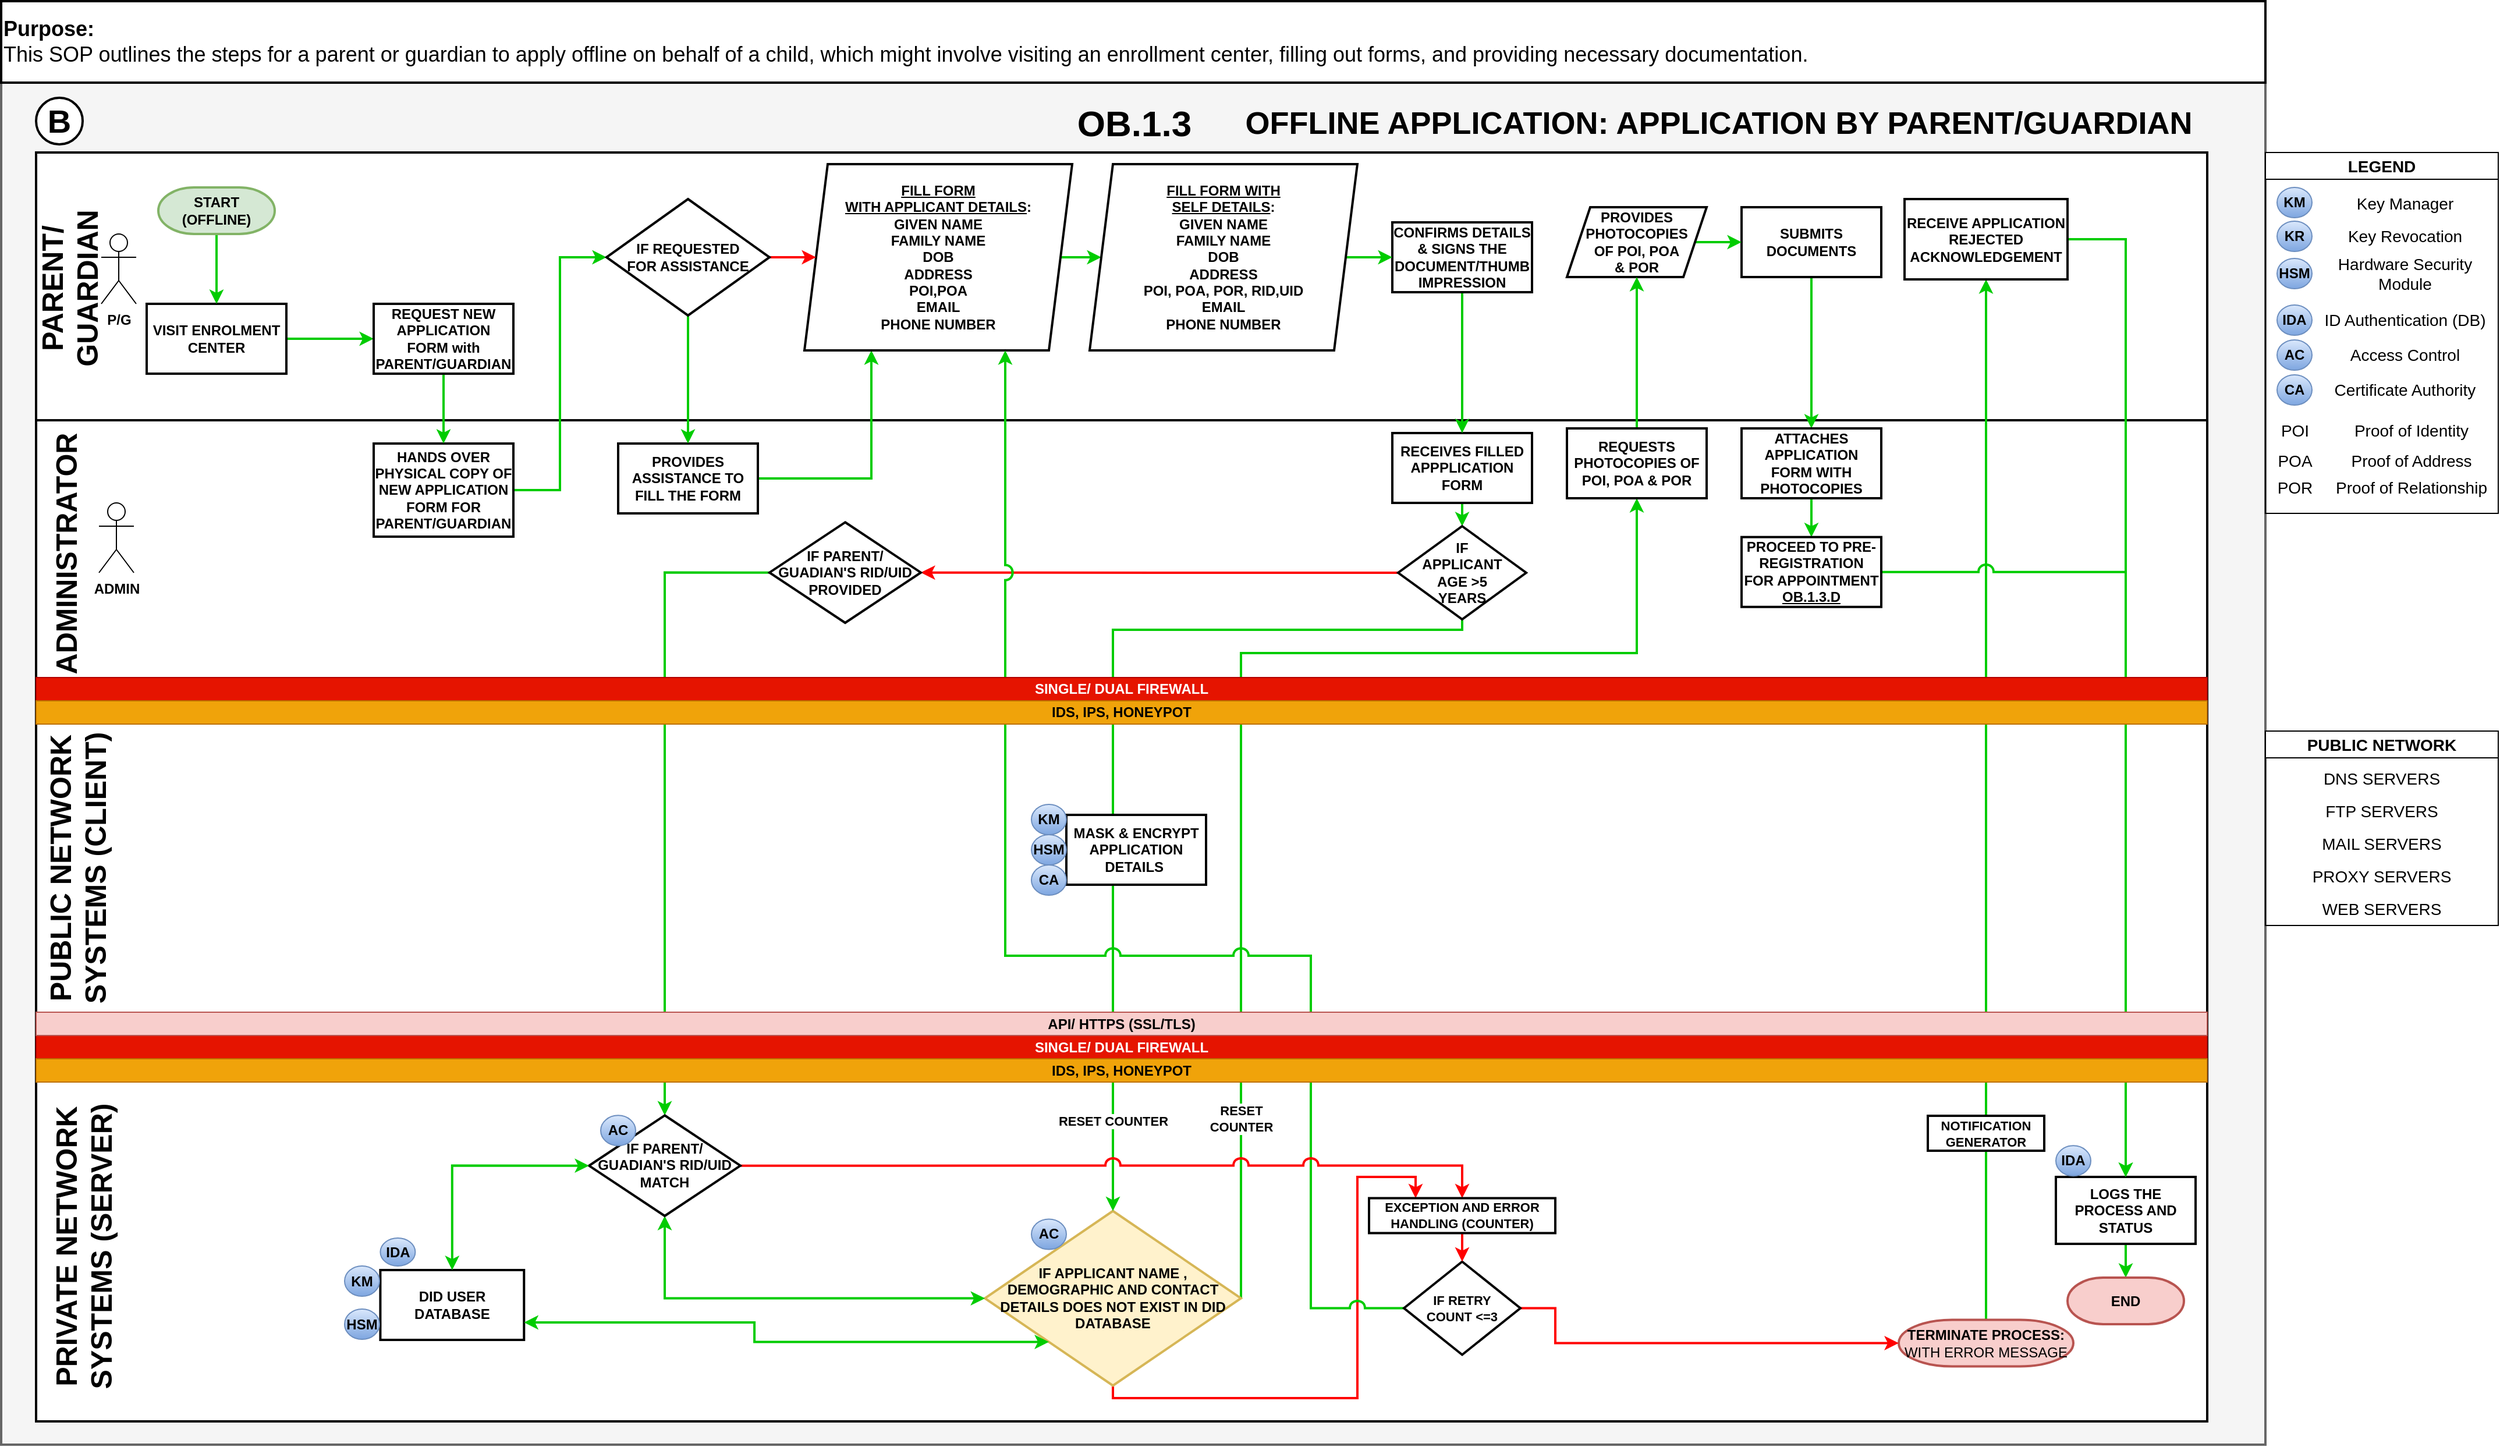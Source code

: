 <mxfile version="23.1.5" type="device">
  <diagram id="-NeJzXyLhfeFVlSEk1Rv" name="Page-1">
    <mxGraphModel dx="-127" dy="2255" grid="1" gridSize="10" guides="1" tooltips="1" connect="1" arrows="1" fold="1" page="1" pageScale="1" pageWidth="1920" pageHeight="1200" math="0" shadow="0">
      <root>
        <mxCell id="0" />
        <mxCell id="1" parent="0" />
        <mxCell id="-A32-fRNtq705niZCSWo-1" value="" style="rounded=0;whiteSpace=wrap;html=1;fontSize=25;fillColor=#f5f5f5;fontColor=#333333;strokeColor=#666666;direction=east;strokeWidth=2;fontStyle=1" parent="1" vertex="1">
          <mxGeometry x="2375" y="30" width="1945" height="1170" as="geometry" />
        </mxCell>
        <mxCell id="-A32-fRNtq705niZCSWo-2" value="" style="rounded=0;whiteSpace=wrap;html=1;fontSize=24;strokeWidth=2;fontStyle=1" parent="1" vertex="1">
          <mxGeometry x="2405" y="840" width="1865" height="340" as="geometry" />
        </mxCell>
        <mxCell id="-A32-fRNtq705niZCSWo-3" value="" style="rounded=0;whiteSpace=wrap;html=1;fontSize=24;strokeWidth=2;fontStyle=1" parent="1" vertex="1">
          <mxGeometry x="2405" y="550" width="1865" height="310" as="geometry" />
        </mxCell>
        <mxCell id="-A32-fRNtq705niZCSWo-4" value="" style="rounded=0;whiteSpace=wrap;html=1;fontSize=24;strokeWidth=2;fontStyle=1" parent="1" vertex="1">
          <mxGeometry x="2405" y="90" width="1865" height="230" as="geometry" />
        </mxCell>
        <mxCell id="-A32-fRNtq705niZCSWo-5" value="" style="rounded=0;whiteSpace=wrap;html=1;fontSize=24;strokeWidth=2;fontStyle=1" parent="1" vertex="1">
          <mxGeometry x="2405" y="320" width="1865" height="230" as="geometry" />
        </mxCell>
        <mxCell id="-A32-fRNtq705niZCSWo-6" value="OB.1.3" style="text;html=1;align=center;verticalAlign=middle;resizable=0;points=[];autosize=1;strokeColor=none;fillColor=none;fontSize=31;strokeWidth=2;fontStyle=1" parent="1" vertex="1">
          <mxGeometry x="3287.5" y="40" width="120" height="50" as="geometry" />
        </mxCell>
        <mxCell id="-A32-fRNtq705niZCSWo-7" style="edgeStyle=orthogonalEdgeStyle;rounded=0;orthogonalLoop=1;jettySize=auto;html=1;exitX=1;exitY=0.5;exitDx=0;exitDy=0;entryX=0;entryY=0.5;entryDx=0;entryDy=0;strokeColor=#00CC00;strokeWidth=2;fontStyle=1" parent="1" source="-A32-fRNtq705niZCSWo-8" target="-A32-fRNtq705niZCSWo-27" edge="1">
          <mxGeometry relative="1" as="geometry" />
        </mxCell>
        <mxCell id="-A32-fRNtq705niZCSWo-8" value="VISIT ENROLMENT CENTER" style="rounded=0;whiteSpace=wrap;html=1;strokeWidth=2;fontStyle=1" parent="1" vertex="1">
          <mxGeometry x="2500" y="220" width="120" height="60" as="geometry" />
        </mxCell>
        <mxCell id="-A32-fRNtq705niZCSWo-9" style="edgeStyle=orthogonalEdgeStyle;rounded=0;orthogonalLoop=1;jettySize=auto;html=1;exitX=0.5;exitY=1;exitDx=0;exitDy=0;entryX=0.5;entryY=0;entryDx=0;entryDy=0;strokeColor=#00CC00;strokeWidth=2;fontStyle=1;" parent="1" source="-A32-fRNtq705niZCSWo-10" target="-A32-fRNtq705niZCSWo-44" edge="1">
          <mxGeometry relative="1" as="geometry">
            <mxPoint x="3630" y="587" as="targetPoint" />
          </mxGeometry>
        </mxCell>
        <mxCell id="-A32-fRNtq705niZCSWo-10" value="RECEIVES FILLED APPPLICATION FORM" style="rounded=0;whiteSpace=wrap;html=1;strokeWidth=2;fontStyle=1" parent="1" vertex="1">
          <mxGeometry x="3570" y="331" width="120" height="60" as="geometry" />
        </mxCell>
        <mxCell id="-A32-fRNtq705niZCSWo-11" style="edgeStyle=orthogonalEdgeStyle;rounded=0;orthogonalLoop=1;jettySize=auto;html=1;exitX=1;exitY=0.5;exitDx=0;exitDy=0;entryX=0.25;entryY=1;entryDx=0;entryDy=0;strokeColor=#00CC00;strokeWidth=2;fontStyle=1" parent="1" source="-A32-fRNtq705niZCSWo-12" target="-A32-fRNtq705niZCSWo-22" edge="1">
          <mxGeometry relative="1" as="geometry">
            <Array as="points">
              <mxPoint x="3123" y="370" />
            </Array>
          </mxGeometry>
        </mxCell>
        <mxCell id="-A32-fRNtq705niZCSWo-12" value="PROVIDES ASSISTANCE TO FILL THE FORM" style="rounded=0;whiteSpace=wrap;html=1;strokeWidth=2;fontStyle=1" parent="1" vertex="1">
          <mxGeometry x="2905" y="340" width="120" height="60" as="geometry" />
        </mxCell>
        <mxCell id="-A32-fRNtq705niZCSWo-13" style="edgeStyle=orthogonalEdgeStyle;rounded=0;orthogonalLoop=1;jettySize=auto;html=1;exitX=1;exitY=0.5;exitDx=0;exitDy=0;entryX=0;entryY=0.5;entryDx=0;entryDy=0;strokeColor=#00CC00;strokeWidth=2;fontStyle=1" parent="1" source="-A32-fRNtq705niZCSWo-14" target="-A32-fRNtq705niZCSWo-25" edge="1">
          <mxGeometry relative="1" as="geometry" />
        </mxCell>
        <mxCell id="-A32-fRNtq705niZCSWo-14" value="HANDS OVER PHYSICAL COPY OF NEW APPLICATION FORM FOR PARENT/GUARDIAN" style="rounded=0;whiteSpace=wrap;html=1;strokeWidth=2;fontStyle=1" parent="1" vertex="1">
          <mxGeometry x="2695" y="340" width="120" height="80" as="geometry" />
        </mxCell>
        <mxCell id="-A32-fRNtq705niZCSWo-15" style="edgeStyle=orthogonalEdgeStyle;rounded=0;orthogonalLoop=1;jettySize=auto;html=1;exitX=0.5;exitY=1;exitDx=0;exitDy=0;entryX=0.5;entryY=0;entryDx=0;entryDy=0;strokeColor=#00CC00;strokeWidth=2;fontStyle=1" parent="1" source="-A32-fRNtq705niZCSWo-16" target="-A32-fRNtq705niZCSWo-32" edge="1">
          <mxGeometry relative="1" as="geometry" />
        </mxCell>
        <mxCell id="-A32-fRNtq705niZCSWo-16" value="SUBMITS DOCUMENTS" style="rounded=0;whiteSpace=wrap;html=1;strokeWidth=2;fontStyle=1" parent="1" vertex="1">
          <mxGeometry x="3870" y="137" width="120" height="60" as="geometry" />
        </mxCell>
        <mxCell id="-A32-fRNtq705niZCSWo-17" style="edgeStyle=orthogonalEdgeStyle;rounded=0;orthogonalLoop=1;jettySize=auto;html=1;exitX=1;exitY=0.5;exitDx=0;exitDy=0;strokeColor=#00CC00;strokeWidth=2;fontStyle=1" parent="1" source="-A32-fRNtq705niZCSWo-18" target="-A32-fRNtq705niZCSWo-16" edge="1">
          <mxGeometry relative="1" as="geometry" />
        </mxCell>
        <mxCell id="-A32-fRNtq705niZCSWo-18" value="PROVIDES PHOTOCOPIES &lt;br&gt;OF POI, POA &lt;br&gt;&amp;amp; POR" style="rounded=0;whiteSpace=wrap;html=1;strokeWidth=2;fontStyle=1;shape=parallelogram;perimeter=parallelogramPerimeter;fixedSize=1;" parent="1" vertex="1">
          <mxGeometry x="3720" y="137" width="120" height="60" as="geometry" />
        </mxCell>
        <mxCell id="-A32-fRNtq705niZCSWo-19" style="edgeStyle=orthogonalEdgeStyle;rounded=0;orthogonalLoop=1;jettySize=auto;html=1;exitX=0.5;exitY=1;exitDx=0;exitDy=0;entryX=0.5;entryY=0;entryDx=0;entryDy=0;strokeColor=#00CC00;strokeWidth=2;fontStyle=1;" parent="1" source="-A32-fRNtq705niZCSWo-20" target="-A32-fRNtq705niZCSWo-10" edge="1">
          <mxGeometry relative="1" as="geometry" />
        </mxCell>
        <mxCell id="-A32-fRNtq705niZCSWo-20" value="CONFIRMS DETAILS &amp;amp; SIGNS THE DOCUMENT/THUMB IMPRESSION" style="rounded=0;whiteSpace=wrap;html=1;strokeWidth=2;fontStyle=1" parent="1" vertex="1">
          <mxGeometry x="3570" y="150" width="120" height="60" as="geometry" />
        </mxCell>
        <mxCell id="-A32-fRNtq705niZCSWo-21" style="edgeStyle=orthogonalEdgeStyle;rounded=0;orthogonalLoop=1;jettySize=auto;html=1;exitX=1;exitY=0.5;exitDx=0;exitDy=0;strokeColor=#00CC00;strokeWidth=2;fontStyle=1;entryX=0;entryY=0.5;entryDx=0;entryDy=0;" parent="1" source="-A32-fRNtq705niZCSWo-22" target="-A32-fRNtq705niZCSWo-101" edge="1">
          <mxGeometry relative="1" as="geometry" />
        </mxCell>
        <mxCell id="-A32-fRNtq705niZCSWo-22" value="&lt;u&gt;FILL FORM&lt;br style=&quot;border-color: var(--border-color);&quot;&gt;WITH APPLICANT&#x9;DETAILS&lt;/u&gt;:&lt;br style=&quot;border-color: var(--border-color);&quot;&gt;GIVEN NAME&lt;br style=&quot;border-color: var(--border-color);&quot;&gt;FAMILY NAME&lt;br style=&quot;border-color: var(--border-color);&quot;&gt;DOB&lt;br style=&quot;border-color: var(--border-color);&quot;&gt;ADDRESS&lt;br style=&quot;border-color: var(--border-color);&quot;&gt;POI,POA&lt;br style=&quot;border-color: var(--border-color);&quot;&gt;EMAIL&lt;br style=&quot;border-color: var(--border-color);&quot;&gt;PHONE NUMBER" style="rounded=0;whiteSpace=wrap;html=1;strokeWidth=2;fontStyle=1;shape=parallelogram;perimeter=parallelogramPerimeter;fixedSize=1;" parent="1" vertex="1">
          <mxGeometry x="3065" y="100" width="230" height="160" as="geometry" />
        </mxCell>
        <mxCell id="-A32-fRNtq705niZCSWo-23" style="edgeStyle=orthogonalEdgeStyle;rounded=0;orthogonalLoop=1;jettySize=auto;html=1;exitX=1;exitY=0.5;exitDx=0;exitDy=0;entryX=0;entryY=0.5;entryDx=0;entryDy=0;strokeColor=#FF0000;strokeWidth=2;fontStyle=1" parent="1" source="-A32-fRNtq705niZCSWo-25" target="-A32-fRNtq705niZCSWo-22" edge="1">
          <mxGeometry relative="1" as="geometry" />
        </mxCell>
        <mxCell id="-A32-fRNtq705niZCSWo-24" style="edgeStyle=orthogonalEdgeStyle;rounded=0;orthogonalLoop=1;jettySize=auto;html=1;exitX=0.5;exitY=1;exitDx=0;exitDy=0;strokeColor=#00CC00;strokeWidth=2;fontStyle=1" parent="1" source="-A32-fRNtq705niZCSWo-25" target="-A32-fRNtq705niZCSWo-12" edge="1">
          <mxGeometry relative="1" as="geometry" />
        </mxCell>
        <mxCell id="-A32-fRNtq705niZCSWo-25" value="IF REQUESTED&lt;br&gt;FOR ASSISTANCE" style="rounded=0;whiteSpace=wrap;html=1;strokeWidth=2;fontStyle=1;shape=rhombus;perimeter=rhombusPerimeter;" parent="1" vertex="1">
          <mxGeometry x="2895" y="130" width="140" height="100" as="geometry" />
        </mxCell>
        <mxCell id="-A32-fRNtq705niZCSWo-26" style="edgeStyle=orthogonalEdgeStyle;rounded=0;orthogonalLoop=1;jettySize=auto;html=1;exitX=0.5;exitY=1;exitDx=0;exitDy=0;entryX=0.5;entryY=0;entryDx=0;entryDy=0;strokeColor=#00CC00;strokeWidth=2;fontStyle=1" parent="1" source="-A32-fRNtq705niZCSWo-27" target="-A32-fRNtq705niZCSWo-14" edge="1">
          <mxGeometry relative="1" as="geometry" />
        </mxCell>
        <mxCell id="-A32-fRNtq705niZCSWo-27" value="REQUEST NEW APPLICATION FORM with PARENT/GUARDIAN" style="rounded=0;whiteSpace=wrap;html=1;strokeWidth=2;fontStyle=1" parent="1" vertex="1">
          <mxGeometry x="2695" y="220" width="120" height="60" as="geometry" />
        </mxCell>
        <mxCell id="-A32-fRNtq705niZCSWo-28" value="RESET&lt;br&gt;COUNTER" style="edgeStyle=orthogonalEdgeStyle;rounded=0;orthogonalLoop=1;jettySize=auto;html=1;exitX=1;exitY=0.5;exitDx=0;exitDy=0;strokeColor=#00CC00;strokeWidth=2;fontStyle=1" parent="1" source="-A32-fRNtq705niZCSWo-30" target="-A32-fRNtq705niZCSWo-34" edge="1">
          <mxGeometry x="-0.7" relative="1" as="geometry">
            <Array as="points">
              <mxPoint x="3440" y="520" />
              <mxPoint x="3780" y="520" />
            </Array>
            <mxPoint as="offset" />
          </mxGeometry>
        </mxCell>
        <mxCell id="-A32-fRNtq705niZCSWo-115" style="edgeStyle=orthogonalEdgeStyle;rounded=0;orthogonalLoop=1;jettySize=auto;html=1;exitX=0.5;exitY=1;exitDx=0;exitDy=0;entryX=0.25;entryY=0;entryDx=0;entryDy=0;strokeColor=#FF0000;strokeWidth=2;fontStyle=1;" parent="1" source="-A32-fRNtq705niZCSWo-30" target="-A32-fRNtq705niZCSWo-90" edge="1">
          <mxGeometry relative="1" as="geometry">
            <Array as="points">
              <mxPoint x="3330" y="1160" />
              <mxPoint x="3540" y="1160" />
              <mxPoint x="3540" y="970" />
              <mxPoint x="3590" y="970" />
            </Array>
          </mxGeometry>
        </mxCell>
        <mxCell id="-A32-fRNtq705niZCSWo-30" value="IF APPLICANT NAME , DEMOGRAPHIC AND CONTACT DETAILS DOES NOT EXIST IN DID DATABASE" style="rounded=0;whiteSpace=wrap;html=1;strokeWidth=2;fontStyle=1;shape=rhombus;perimeter=rhombusPerimeter;fillColor=#fff2cc;strokeColor=#d6b656;" parent="1" vertex="1">
          <mxGeometry x="3220" y="999.25" width="220" height="150" as="geometry" />
        </mxCell>
        <mxCell id="-A32-fRNtq705niZCSWo-31" style="edgeStyle=orthogonalEdgeStyle;rounded=0;orthogonalLoop=1;jettySize=auto;html=1;exitX=0.5;exitY=1;exitDx=0;exitDy=0;strokeColor=#00CC00;strokeWidth=2;fontStyle=1;" parent="1" source="-A32-fRNtq705niZCSWo-32" target="-A32-fRNtq705niZCSWo-86" edge="1">
          <mxGeometry relative="1" as="geometry" />
        </mxCell>
        <mxCell id="-A32-fRNtq705niZCSWo-32" value="ATTACHES APPLICATION FORM WITH PHOTOCOPIES" style="rounded=0;whiteSpace=wrap;html=1;strokeWidth=2;fontStyle=1" parent="1" vertex="1">
          <mxGeometry x="3870" y="327" width="120" height="60" as="geometry" />
        </mxCell>
        <mxCell id="-A32-fRNtq705niZCSWo-33" style="edgeStyle=orthogonalEdgeStyle;rounded=0;orthogonalLoop=1;jettySize=auto;html=1;exitX=0.5;exitY=0;exitDx=0;exitDy=0;entryX=0.5;entryY=1;entryDx=0;entryDy=0;strokeColor=#00CC00;strokeWidth=2;fontStyle=1" parent="1" source="-A32-fRNtq705niZCSWo-34" target="-A32-fRNtq705niZCSWo-18" edge="1">
          <mxGeometry relative="1" as="geometry" />
        </mxCell>
        <mxCell id="-A32-fRNtq705niZCSWo-34" value="REQUESTS PHOTOCOPIES OF POI, POA &amp;amp; POR" style="rounded=0;whiteSpace=wrap;html=1;strokeWidth=2;fontStyle=1" parent="1" vertex="1">
          <mxGeometry x="3720" y="327" width="120" height="60" as="geometry" />
        </mxCell>
        <mxCell id="-A32-fRNtq705niZCSWo-35" value="OFFLINE APPLICATION: APPLICATION BY PARENT/GUARDIAN" style="text;html=1;align=center;verticalAlign=middle;resizable=0;points=[];autosize=1;strokeColor=none;fillColor=none;fontSize=27;strokeWidth=2;fontStyle=1" parent="1" vertex="1">
          <mxGeometry x="3430" y="40" width="840" height="50" as="geometry" />
        </mxCell>
        <mxCell id="-A32-fRNtq705niZCSWo-36" value="PARENT/&lt;br&gt;GUARDIAN" style="text;html=1;align=center;verticalAlign=middle;resizable=0;points=[];autosize=1;strokeColor=none;fillColor=none;fontSize=25;fontStyle=1;strokeWidth=2;horizontal=0;" parent="1" vertex="1">
          <mxGeometry x="2393" y="132" width="80" height="150" as="geometry" />
        </mxCell>
        <mxCell id="-A32-fRNtq705niZCSWo-37" value="ADMINISTRATOR" style="text;html=1;align=center;verticalAlign=middle;resizable=0;points=[];autosize=1;strokeColor=none;fillColor=none;fontSize=25;fontStyle=1;strokeWidth=2;horizontal=0;" parent="1" vertex="1">
          <mxGeometry x="2405" y="325" width="50" height="220" as="geometry" />
        </mxCell>
        <mxCell id="-A32-fRNtq705niZCSWo-38" value="B" style="ellipse;whiteSpace=wrap;html=1;aspect=fixed;fontSize=28;fontColor=default;strokeWidth=2;fontStyle=1" parent="1" vertex="1">
          <mxGeometry x="2405" y="43" width="40" height="40" as="geometry" />
        </mxCell>
        <mxCell id="-A32-fRNtq705niZCSWo-39" style="edgeStyle=orthogonalEdgeStyle;rounded=0;orthogonalLoop=1;jettySize=auto;html=1;exitX=0.5;exitY=1;exitDx=0;exitDy=0;exitPerimeter=0;entryX=0.5;entryY=0;entryDx=0;entryDy=0;strokeColor=#00CC00;strokeWidth=2;fontStyle=1;" parent="1" source="-A32-fRNtq705niZCSWo-40" target="-A32-fRNtq705niZCSWo-8" edge="1">
          <mxGeometry relative="1" as="geometry" />
        </mxCell>
        <mxCell id="-A32-fRNtq705niZCSWo-40" value="&lt;b&gt;START&lt;br&gt;(OFFLINE)&lt;br&gt;&lt;/b&gt;" style="strokeWidth=2;html=1;shape=mxgraph.flowchart.terminator;whiteSpace=wrap;fillColor=#d5e8d4;strokeColor=#82b366;" parent="1" vertex="1">
          <mxGeometry x="2510" y="120" width="100" height="40" as="geometry" />
        </mxCell>
        <mxCell id="-A32-fRNtq705niZCSWo-41" style="edgeStyle=orthogonalEdgeStyle;rounded=0;orthogonalLoop=1;jettySize=auto;html=1;exitX=0.5;exitY=0;exitDx=0;exitDy=0;exitPerimeter=0;entryX=0.5;entryY=1;entryDx=0;entryDy=0;strokeColor=#00CC00;strokeWidth=2;fontStyle=1;" parent="1" source="-A32-fRNtq705niZCSWo-42" target="-A32-fRNtq705niZCSWo-84" edge="1">
          <mxGeometry relative="1" as="geometry" />
        </mxCell>
        <mxCell id="-A32-fRNtq705niZCSWo-42" value="&lt;b style=&quot;border-color: var(--border-color);&quot;&gt;TERMINATE PROCESS:&lt;br style=&quot;border-color: var(--border-color);&quot;&gt;&lt;/b&gt;WITH ERROR MESSAGE" style="strokeWidth=2;html=1;shape=mxgraph.flowchart.terminator;whiteSpace=wrap;fillColor=#f8cecc;strokeColor=#b85450;" parent="1" vertex="1">
          <mxGeometry x="4005" y="1092.75" width="150" height="40" as="geometry" />
        </mxCell>
        <mxCell id="-A32-fRNtq705niZCSWo-43" value="RESET COUNTER" style="edgeStyle=orthogonalEdgeStyle;rounded=0;orthogonalLoop=1;jettySize=auto;html=1;strokeColor=#00CC00;strokeWidth=2;fontStyle=1;exitX=0.5;exitY=1;exitDx=0;exitDy=0;" parent="1" source="-A32-fRNtq705niZCSWo-44" target="-A32-fRNtq705niZCSWo-30" edge="1">
          <mxGeometry x="0.805" relative="1" as="geometry">
            <mxPoint y="1" as="offset" />
            <Array as="points">
              <mxPoint x="3630" y="500" />
              <mxPoint x="3330" y="500" />
            </Array>
          </mxGeometry>
        </mxCell>
        <mxCell id="-A32-fRNtq705niZCSWo-108" style="edgeStyle=orthogonalEdgeStyle;rounded=0;orthogonalLoop=1;jettySize=auto;html=1;exitX=0;exitY=0.5;exitDx=0;exitDy=0;entryX=1;entryY=0.5;entryDx=0;entryDy=0;strokeColor=#FF0000;strokeWidth=2;fontStyle=1;" parent="1" source="-A32-fRNtq705niZCSWo-44" target="-A32-fRNtq705niZCSWo-107" edge="1">
          <mxGeometry relative="1" as="geometry" />
        </mxCell>
        <mxCell id="-A32-fRNtq705niZCSWo-44" value="IF&lt;br style=&quot;border-color: var(--border-color);&quot;&gt;APPLICANT&lt;br style=&quot;border-color: var(--border-color);&quot;&gt;AGE &amp;gt;5&lt;br style=&quot;border-color: var(--border-color);&quot;&gt;YEARS" style="rhombus;whiteSpace=wrap;html=1;rounded=0;strokeWidth=2;fontStyle=1;" parent="1" vertex="1">
          <mxGeometry x="3575" y="411" width="110" height="80" as="geometry" />
        </mxCell>
        <mxCell id="-A32-fRNtq705niZCSWo-45" value="PUBLIC NETWORK&lt;br style=&quot;border-color: var(--border-color);&quot;&gt;SYSTEMS (CLIENT)" style="text;html=1;align=center;verticalAlign=middle;resizable=0;points=[];autosize=1;strokeColor=none;fillColor=none;fontStyle=1;fontSize=25;strokeWidth=2;horizontal=0;" parent="1" vertex="1">
          <mxGeometry x="2405" y="610" width="70" height="190" as="geometry" />
        </mxCell>
        <mxCell id="-A32-fRNtq705niZCSWo-46" value="PRIVATE NETWORK&lt;br&gt;SYSTEMS (SERVER)" style="text;html=1;align=center;verticalAlign=middle;resizable=0;points=[];autosize=1;strokeColor=none;fillColor=none;fontStyle=1;fontSize=25;strokeWidth=2;horizontal=0;" parent="1" vertex="1">
          <mxGeometry x="2405" y="900" width="80" height="260" as="geometry" />
        </mxCell>
        <mxCell id="-A32-fRNtq705niZCSWo-47" value="&lt;font style=&quot;font-size: 14px;&quot;&gt;PUBLIC NETWORK&lt;/font&gt;" style="swimlane;whiteSpace=wrap;html=1;" parent="1" vertex="1">
          <mxGeometry x="4320" y="587" width="200" height="167" as="geometry" />
        </mxCell>
        <mxCell id="-A32-fRNtq705niZCSWo-48" value="DNS SERVERS" style="text;html=1;strokeColor=none;fillColor=none;align=center;verticalAlign=middle;whiteSpace=wrap;rounded=0;fontSize=14;" parent="-A32-fRNtq705niZCSWo-47" vertex="1">
          <mxGeometry y="27" width="200" height="28" as="geometry" />
        </mxCell>
        <mxCell id="-A32-fRNtq705niZCSWo-49" value="FTP SERVERS" style="text;html=1;strokeColor=none;fillColor=none;align=center;verticalAlign=middle;whiteSpace=wrap;rounded=0;fontSize=14;" parent="-A32-fRNtq705niZCSWo-47" vertex="1">
          <mxGeometry y="55" width="200" height="28" as="geometry" />
        </mxCell>
        <mxCell id="-A32-fRNtq705niZCSWo-50" value="MAIL SERVERS" style="text;html=1;strokeColor=none;fillColor=none;align=center;verticalAlign=middle;whiteSpace=wrap;rounded=0;fontSize=14;" parent="-A32-fRNtq705niZCSWo-47" vertex="1">
          <mxGeometry y="83" width="200" height="28" as="geometry" />
        </mxCell>
        <mxCell id="-A32-fRNtq705niZCSWo-51" value="PROXY SERVERS" style="text;html=1;strokeColor=none;fillColor=none;align=center;verticalAlign=middle;whiteSpace=wrap;rounded=0;fontSize=14;" parent="-A32-fRNtq705niZCSWo-47" vertex="1">
          <mxGeometry y="111" width="200" height="28" as="geometry" />
        </mxCell>
        <mxCell id="-A32-fRNtq705niZCSWo-52" value="WEB SERVERS" style="text;html=1;strokeColor=none;fillColor=none;align=center;verticalAlign=middle;whiteSpace=wrap;rounded=0;fontSize=14;" parent="-A32-fRNtq705niZCSWo-47" vertex="1">
          <mxGeometry y="139" width="200" height="28" as="geometry" />
        </mxCell>
        <mxCell id="-A32-fRNtq705niZCSWo-53" value="&lt;font style=&quot;font-size: 14px;&quot;&gt;LEGEND&lt;/font&gt;" style="swimlane;whiteSpace=wrap;html=1;" parent="1" vertex="1">
          <mxGeometry x="4320" y="90" width="200" height="310" as="geometry" />
        </mxCell>
        <mxCell id="-A32-fRNtq705niZCSWo-54" value="KM" style="ellipse;whiteSpace=wrap;html=1;fillColor=#dae8fc;strokeColor=#6c8ebf;gradientColor=#7ea6e0;fontStyle=1" parent="-A32-fRNtq705niZCSWo-53" vertex="1">
          <mxGeometry x="10" y="30" width="30" height="26" as="geometry" />
        </mxCell>
        <mxCell id="-A32-fRNtq705niZCSWo-55" value="IDA" style="ellipse;whiteSpace=wrap;html=1;fillColor=#dae8fc;strokeColor=#6c8ebf;gradientColor=#7ea6e0;fontStyle=1" parent="-A32-fRNtq705niZCSWo-53" vertex="1">
          <mxGeometry x="10" y="131" width="30" height="26" as="geometry" />
        </mxCell>
        <mxCell id="-A32-fRNtq705niZCSWo-56" value="HSM" style="ellipse;whiteSpace=wrap;html=1;fillColor=#dae8fc;strokeColor=#6c8ebf;gradientColor=#7ea6e0;fontStyle=1" parent="-A32-fRNtq705niZCSWo-53" vertex="1">
          <mxGeometry x="10" y="91" width="30" height="26" as="geometry" />
        </mxCell>
        <mxCell id="-A32-fRNtq705niZCSWo-57" value="KR" style="ellipse;whiteSpace=wrap;html=1;fillColor=#dae8fc;strokeColor=#6c8ebf;gradientColor=#7ea6e0;fontStyle=1" parent="-A32-fRNtq705niZCSWo-53" vertex="1">
          <mxGeometry x="10" y="59" width="30" height="26" as="geometry" />
        </mxCell>
        <mxCell id="-A32-fRNtq705niZCSWo-58" value="Key Manager" style="text;html=1;strokeColor=none;fillColor=none;align=center;verticalAlign=middle;whiteSpace=wrap;rounded=0;fontSize=14;" parent="-A32-fRNtq705niZCSWo-53" vertex="1">
          <mxGeometry x="40" y="30" width="160" height="28" as="geometry" />
        </mxCell>
        <mxCell id="-A32-fRNtq705niZCSWo-59" value="Key Revocation" style="text;html=1;strokeColor=none;fillColor=none;align=center;verticalAlign=middle;whiteSpace=wrap;rounded=0;fontSize=14;" parent="-A32-fRNtq705niZCSWo-53" vertex="1">
          <mxGeometry x="40" y="58" width="160" height="28" as="geometry" />
        </mxCell>
        <mxCell id="-A32-fRNtq705niZCSWo-60" value="Hardware Security Module" style="text;html=1;strokeColor=none;fillColor=none;align=center;verticalAlign=middle;whiteSpace=wrap;rounded=0;fontSize=14;" parent="-A32-fRNtq705niZCSWo-53" vertex="1">
          <mxGeometry x="40" y="90" width="160" height="28" as="geometry" />
        </mxCell>
        <mxCell id="-A32-fRNtq705niZCSWo-61" value="ID Authentication (DB)" style="text;html=1;strokeColor=none;fillColor=none;align=center;verticalAlign=middle;whiteSpace=wrap;rounded=0;fontSize=14;" parent="-A32-fRNtq705niZCSWo-53" vertex="1">
          <mxGeometry x="40" y="130" width="160" height="28" as="geometry" />
        </mxCell>
        <mxCell id="-A32-fRNtq705niZCSWo-62" value="AC" style="ellipse;whiteSpace=wrap;html=1;fillColor=#dae8fc;strokeColor=#6c8ebf;gradientColor=#7ea6e0;fontStyle=1" parent="-A32-fRNtq705niZCSWo-53" vertex="1">
          <mxGeometry x="10" y="161" width="30" height="26" as="geometry" />
        </mxCell>
        <mxCell id="-A32-fRNtq705niZCSWo-63" value="Access Control" style="text;html=1;strokeColor=none;fillColor=none;align=center;verticalAlign=middle;whiteSpace=wrap;rounded=0;fontSize=14;" parent="-A32-fRNtq705niZCSWo-53" vertex="1">
          <mxGeometry x="40" y="160" width="160" height="28" as="geometry" />
        </mxCell>
        <mxCell id="-A32-fRNtq705niZCSWo-64" value="Certificate Authority" style="text;html=1;strokeColor=none;fillColor=none;align=center;verticalAlign=middle;whiteSpace=wrap;rounded=0;fontSize=14;" parent="-A32-fRNtq705niZCSWo-53" vertex="1">
          <mxGeometry x="40" y="190" width="160" height="28" as="geometry" />
        </mxCell>
        <mxCell id="-A32-fRNtq705niZCSWo-65" value="CA" style="ellipse;whiteSpace=wrap;html=1;fillColor=#dae8fc;strokeColor=#6c8ebf;gradientColor=#7ea6e0;fontStyle=1" parent="-A32-fRNtq705niZCSWo-53" vertex="1">
          <mxGeometry x="10" y="191" width="30" height="26" as="geometry" />
        </mxCell>
        <mxCell id="-A32-fRNtq705niZCSWo-66" value="POI" style="text;html=1;align=center;verticalAlign=middle;resizable=0;points=[];autosize=1;strokeColor=none;fillColor=none;fontSize=14;rounded=0;" parent="-A32-fRNtq705niZCSWo-53" vertex="1">
          <mxGeometry y="224" width="50" height="30" as="geometry" />
        </mxCell>
        <mxCell id="-A32-fRNtq705niZCSWo-67" value="Proof of Identity" style="text;html=1;align=center;verticalAlign=middle;resizable=0;points=[];autosize=1;strokeColor=none;fillColor=none;fontSize=14;rounded=0;" parent="-A32-fRNtq705niZCSWo-53" vertex="1">
          <mxGeometry x="65" y="224" width="120" height="30" as="geometry" />
        </mxCell>
        <mxCell id="-A32-fRNtq705niZCSWo-68" value="POA" style="text;html=1;align=center;verticalAlign=middle;resizable=0;points=[];autosize=1;strokeColor=none;fillColor=none;fontSize=14;rounded=0;" parent="-A32-fRNtq705niZCSWo-53" vertex="1">
          <mxGeometry y="250" width="50" height="30" as="geometry" />
        </mxCell>
        <mxCell id="-A32-fRNtq705niZCSWo-69" value="Proof of Address" style="text;html=1;align=center;verticalAlign=middle;resizable=0;points=[];autosize=1;strokeColor=none;fillColor=none;fontSize=14;rounded=0;" parent="-A32-fRNtq705niZCSWo-53" vertex="1">
          <mxGeometry x="60" y="250" width="130" height="30" as="geometry" />
        </mxCell>
        <mxCell id="-A32-fRNtq705niZCSWo-117" value="POR" style="text;html=1;align=center;verticalAlign=middle;resizable=0;points=[];autosize=1;strokeColor=none;fillColor=none;fontSize=14;rounded=0;" parent="-A32-fRNtq705niZCSWo-53" vertex="1">
          <mxGeometry y="273" width="50" height="30" as="geometry" />
        </mxCell>
        <mxCell id="-A32-fRNtq705niZCSWo-118" value="Proof of Relationship" style="text;html=1;align=center;verticalAlign=middle;resizable=0;points=[];autosize=1;strokeColor=none;fillColor=none;fontSize=14;rounded=0;" parent="-A32-fRNtq705niZCSWo-53" vertex="1">
          <mxGeometry x="50" y="273" width="150" height="30" as="geometry" />
        </mxCell>
        <mxCell id="-A32-fRNtq705niZCSWo-70" value="P/G" style="shape=umlActor;verticalLabelPosition=bottom;verticalAlign=top;html=1;outlineConnect=0;fontStyle=1" parent="1" vertex="1">
          <mxGeometry x="2461" y="160" width="30" height="60" as="geometry" />
        </mxCell>
        <mxCell id="-A32-fRNtq705niZCSWo-71" value="AC" style="ellipse;whiteSpace=wrap;html=1;fillColor=#dae8fc;strokeColor=#6c8ebf;gradientColor=#7ea6e0;fontStyle=1" parent="1" vertex="1">
          <mxGeometry x="3260" y="1006.25" width="30" height="26" as="geometry" />
        </mxCell>
        <mxCell id="-A32-fRNtq705niZCSWo-72" value="ADMIN" style="shape=umlActor;verticalLabelPosition=bottom;verticalAlign=top;html=1;outlineConnect=0;fontStyle=1" parent="1" vertex="1">
          <mxGeometry x="2459" y="391" width="30" height="60" as="geometry" />
        </mxCell>
        <mxCell id="-A32-fRNtq705niZCSWo-73" value="" style="edgeStyle=orthogonalEdgeStyle;rounded=0;orthogonalLoop=1;jettySize=auto;html=1;strokeColor=#00CC00;fontStyle=1;strokeWidth=2;" parent="1" source="-A32-fRNtq705niZCSWo-74" target="-A32-fRNtq705niZCSWo-75" edge="1">
          <mxGeometry relative="1" as="geometry" />
        </mxCell>
        <mxCell id="-A32-fRNtq705niZCSWo-74" value="LOGS THE PROCESS AND STATUS" style="rounded=0;whiteSpace=wrap;html=1;fontStyle=1;strokeWidth=2;shape=label;boundedLbl=1;backgroundOutline=1;size=15;" parent="1" vertex="1">
          <mxGeometry x="4140" y="970" width="120" height="57.5" as="geometry" />
        </mxCell>
        <mxCell id="-A32-fRNtq705niZCSWo-75" value="&lt;b&gt;END&lt;/b&gt;" style="strokeWidth=2;html=1;shape=mxgraph.flowchart.terminator;whiteSpace=wrap;fillColor=#f8cecc;strokeColor=#b85450;" parent="1" vertex="1">
          <mxGeometry x="4150" y="1056.5" width="100" height="40" as="geometry" />
        </mxCell>
        <mxCell id="-A32-fRNtq705niZCSWo-76" value="IDA" style="ellipse;whiteSpace=wrap;html=1;fillColor=#dae8fc;strokeColor=#6c8ebf;gradientColor=#7ea6e0;fontStyle=1" parent="1" vertex="1">
          <mxGeometry x="4140" y="943.14" width="30" height="26" as="geometry" />
        </mxCell>
        <mxCell id="-A32-fRNtq705niZCSWo-77" value="" style="group" parent="1" vertex="1" connectable="0">
          <mxGeometry x="3260" y="650" width="150" height="78" as="geometry" />
        </mxCell>
        <mxCell id="-A32-fRNtq705niZCSWo-78" value="MASK &amp;amp; ENCRYPT APPLICATION DETAILS&amp;nbsp;" style="rounded=0;whiteSpace=wrap;html=1;fontStyle=1;strokeWidth=2;" parent="-A32-fRNtq705niZCSWo-77" vertex="1">
          <mxGeometry x="30" y="9" width="120" height="60" as="geometry" />
        </mxCell>
        <mxCell id="-A32-fRNtq705niZCSWo-79" value="CA" style="ellipse;whiteSpace=wrap;html=1;fillColor=#dae8fc;strokeColor=#6c8ebf;gradientColor=#7ea6e0;fontStyle=1" parent="-A32-fRNtq705niZCSWo-77" vertex="1">
          <mxGeometry y="52" width="30" height="26" as="geometry" />
        </mxCell>
        <mxCell id="-A32-fRNtq705niZCSWo-80" value="HSM" style="ellipse;whiteSpace=wrap;html=1;fillColor=#dae8fc;strokeColor=#6c8ebf;gradientColor=#7ea6e0;fontStyle=1" parent="-A32-fRNtq705niZCSWo-77" vertex="1">
          <mxGeometry y="26" width="30" height="26" as="geometry" />
        </mxCell>
        <mxCell id="-A32-fRNtq705niZCSWo-81" value="KM" style="ellipse;whiteSpace=wrap;html=1;fillColor=#dae8fc;strokeColor=#6c8ebf;gradientColor=#7ea6e0;fontStyle=1" parent="-A32-fRNtq705niZCSWo-77" vertex="1">
          <mxGeometry width="30" height="26" as="geometry" />
        </mxCell>
        <mxCell id="-A32-fRNtq705niZCSWo-82" style="edgeStyle=orthogonalEdgeStyle;rounded=0;orthogonalLoop=1;jettySize=auto;html=1;exitX=1;exitY=0.5;exitDx=0;exitDy=0;entryX=0;entryY=0.5;entryDx=0;entryDy=0;entryPerimeter=0;strokeColor=#FF0000;strokeWidth=2;fontStyle=1;" parent="1" source="-A32-fRNtq705niZCSWo-89" target="-A32-fRNtq705niZCSWo-42" edge="1">
          <mxGeometry relative="1" as="geometry">
            <Array as="points">
              <mxPoint x="3710" y="1083" />
              <mxPoint x="3710" y="1113" />
            </Array>
          </mxGeometry>
        </mxCell>
        <mxCell id="-A32-fRNtq705niZCSWo-83" style="edgeStyle=orthogonalEdgeStyle;rounded=0;orthogonalLoop=1;jettySize=auto;html=1;exitX=1;exitY=0.5;exitDx=0;exitDy=0;strokeColor=#00CC00;strokeWidth=2;fontStyle=1;" parent="1" source="-A32-fRNtq705niZCSWo-84" target="-A32-fRNtq705niZCSWo-74" edge="1">
          <mxGeometry relative="1" as="geometry" />
        </mxCell>
        <mxCell id="-A32-fRNtq705niZCSWo-84" value="RECEIVE APPLICATION REJECTED ACKNOWLEDGEMENT" style="rounded=0;whiteSpace=wrap;html=1;strokeWidth=2;fontStyle=1" parent="1" vertex="1">
          <mxGeometry x="4010" y="130" width="140" height="69" as="geometry" />
        </mxCell>
        <mxCell id="-A32-fRNtq705niZCSWo-85" style="edgeStyle=orthogonalEdgeStyle;rounded=0;orthogonalLoop=1;jettySize=auto;html=1;exitX=1;exitY=0.5;exitDx=0;exitDy=0;strokeColor=#00CC00;strokeWidth=2;fontStyle=1;jumpStyle=arc;jumpSize=11;" parent="1" source="-A32-fRNtq705niZCSWo-86" target="-A32-fRNtq705niZCSWo-74" edge="1">
          <mxGeometry relative="1" as="geometry" />
        </mxCell>
        <mxCell id="-A32-fRNtq705niZCSWo-86" value="PROCEED TO PRE-REGISTRATION FOR APPOINTMENT&lt;br&gt;&lt;u&gt;OB.1.3.D&lt;/u&gt;" style="rounded=0;whiteSpace=wrap;html=1;strokeWidth=2;fontStyle=1" parent="1" vertex="1">
          <mxGeometry x="3870" y="420.36" width="120" height="60" as="geometry" />
        </mxCell>
        <mxCell id="-A32-fRNtq705niZCSWo-88" style="edgeStyle=orthogonalEdgeStyle;rounded=0;orthogonalLoop=1;jettySize=auto;html=1;exitX=0;exitY=0.5;exitDx=0;exitDy=0;entryX=0.75;entryY=1;entryDx=0;entryDy=0;strokeColor=#00CC00;strokeWidth=2;fontStyle=1;jumpStyle=arc;jumpSize=11;" parent="1" source="-A32-fRNtq705niZCSWo-89" target="-A32-fRNtq705niZCSWo-22" edge="1">
          <mxGeometry relative="1" as="geometry">
            <Array as="points">
              <mxPoint x="3500" y="1083" />
              <mxPoint x="3500" y="780" />
              <mxPoint x="3238" y="780" />
            </Array>
          </mxGeometry>
        </mxCell>
        <mxCell id="-A32-fRNtq705niZCSWo-89" value="IF RETRY &lt;br&gt;COUNT &amp;lt;=3" style="rhombus;whiteSpace=wrap;html=1;fontStyle=1;strokeWidth=2;fontSize=11;" parent="1" vertex="1">
          <mxGeometry x="3580" y="1042.75" width="100" height="80" as="geometry" />
        </mxCell>
        <mxCell id="-A32-fRNtq705niZCSWo-100" value="NOTIFICATION GENERATOR" style="rounded=0;whiteSpace=wrap;html=1;fontStyle=1;strokeWidth=2;fontSize=11;shape=label;boundedLbl=1;backgroundOutline=1;size=9.769;" parent="1" vertex="1">
          <mxGeometry x="4030" y="917.5" width="100" height="30" as="geometry" />
        </mxCell>
        <mxCell id="-A32-fRNtq705niZCSWo-102" style="edgeStyle=orthogonalEdgeStyle;rounded=0;orthogonalLoop=1;jettySize=auto;html=1;exitX=1;exitY=0.5;exitDx=0;exitDy=0;entryX=0;entryY=0.5;entryDx=0;entryDy=0;strokeColor=#00CC00;strokeWidth=2;fontStyle=1;" parent="1" source="-A32-fRNtq705niZCSWo-101" target="-A32-fRNtq705niZCSWo-20" edge="1">
          <mxGeometry relative="1" as="geometry" />
        </mxCell>
        <mxCell id="-A32-fRNtq705niZCSWo-101" value="&lt;u&gt;FILL FORM WITH &lt;br&gt;SELF DETAILS&lt;/u&gt;:&lt;br style=&quot;border-color: var(--border-color);&quot;&gt;GIVEN NAME&lt;br style=&quot;border-color: var(--border-color);&quot;&gt;FAMILY NAME&lt;br style=&quot;border-color: var(--border-color);&quot;&gt;DOB&lt;br style=&quot;border-color: var(--border-color);&quot;&gt;ADDRESS&lt;br style=&quot;border-color: var(--border-color);&quot;&gt;POI, POA, POR, RID,UID&lt;br style=&quot;border-color: var(--border-color);&quot;&gt;EMAIL&lt;br style=&quot;border-color: var(--border-color);&quot;&gt;PHONE NUMBER" style="rounded=0;whiteSpace=wrap;html=1;strokeWidth=2;fontStyle=1;shape=parallelogram;perimeter=parallelogramPerimeter;fixedSize=1;" parent="1" vertex="1">
          <mxGeometry x="3310" y="100" width="230" height="160" as="geometry" />
        </mxCell>
        <mxCell id="-A32-fRNtq705niZCSWo-103" value="DID USER DATABASE" style="shape=label;whiteSpace=wrap;html=1;boundedLbl=1;backgroundOutline=1;size=15;fontStyle=1;rounded=0;strokeWidth=2;" parent="1" vertex="1">
          <mxGeometry x="2700.71" y="1050" width="123.43" height="60" as="geometry" />
        </mxCell>
        <mxCell id="-A32-fRNtq705niZCSWo-104" value="IDA" style="ellipse;whiteSpace=wrap;html=1;fillColor=#dae8fc;strokeColor=#6c8ebf;gradientColor=#7ea6e0;fontStyle=1" parent="1" vertex="1">
          <mxGeometry x="2700.71" y="1022.5" width="30" height="24" as="geometry" />
        </mxCell>
        <mxCell id="-A32-fRNtq705niZCSWo-105" value="KM" style="ellipse;whiteSpace=wrap;html=1;fillColor=#dae8fc;strokeColor=#6c8ebf;gradientColor=#7ea6e0;fontStyle=1" parent="1" vertex="1">
          <mxGeometry x="2670" y="1046.5" width="30" height="26" as="geometry" />
        </mxCell>
        <mxCell id="-A32-fRNtq705niZCSWo-106" value="HSM" style="ellipse;whiteSpace=wrap;html=1;fillColor=#dae8fc;strokeColor=#6c8ebf;gradientColor=#7ea6e0;fontStyle=1" parent="1" vertex="1">
          <mxGeometry x="2670" y="1083.5" width="30" height="26" as="geometry" />
        </mxCell>
        <mxCell id="-A32-fRNtq705niZCSWo-112" style="edgeStyle=orthogonalEdgeStyle;rounded=0;orthogonalLoop=1;jettySize=auto;html=1;exitX=0;exitY=0.5;exitDx=0;exitDy=0;strokeColor=#00CC00;strokeWidth=2;fontStyle=1;" parent="1" source="-A32-fRNtq705niZCSWo-107" target="-A32-fRNtq705niZCSWo-110" edge="1">
          <mxGeometry relative="1" as="geometry" />
        </mxCell>
        <mxCell id="-A32-fRNtq705niZCSWo-107" value="IF PARENT/&lt;br style=&quot;border-color: var(--border-color);&quot;&gt;GUADIAN&#39;S RID/UID&lt;br style=&quot;border-color: var(--border-color);&quot;&gt;PROVIDED" style="rhombus;whiteSpace=wrap;html=1;rounded=0;strokeWidth=2;fontStyle=1;" parent="1" vertex="1">
          <mxGeometry x="3035" y="407.64" width="130" height="86.36" as="geometry" />
        </mxCell>
        <mxCell id="-A32-fRNtq705niZCSWo-116" style="edgeStyle=orthogonalEdgeStyle;rounded=0;orthogonalLoop=1;jettySize=auto;html=1;exitX=1;exitY=0.5;exitDx=0;exitDy=0;strokeColor=#FF0000;strokeWidth=2;fontStyle=1;entryX=0.5;entryY=0;entryDx=0;entryDy=0;jumpStyle=arc;jumpSize=11;" parent="1" source="-A32-fRNtq705niZCSWo-110" target="-A32-fRNtq705niZCSWo-90" edge="1">
          <mxGeometry relative="1" as="geometry">
            <Array as="points">
              <mxPoint x="3630" y="960" />
            </Array>
          </mxGeometry>
        </mxCell>
        <mxCell id="qyRC_QerqnOH8japOmHn-1" style="edgeStyle=orthogonalEdgeStyle;rounded=0;orthogonalLoop=1;jettySize=auto;html=1;exitX=0.5;exitY=1;exitDx=0;exitDy=0;strokeColor=#00CC00;strokeWidth=2;fontStyle=1;startArrow=classic;startFill=1;" parent="1" source="-A32-fRNtq705niZCSWo-110" target="-A32-fRNtq705niZCSWo-30" edge="1">
          <mxGeometry relative="1" as="geometry" />
        </mxCell>
        <mxCell id="-A32-fRNtq705niZCSWo-110" value="IF PARENT/&lt;br style=&quot;border-color: var(--border-color);&quot;&gt;GUADIAN&#39;S RID/UID MATCH" style="rhombus;whiteSpace=wrap;html=1;rounded=0;strokeWidth=2;fontStyle=1;" parent="1" vertex="1">
          <mxGeometry x="2880" y="917.14" width="130" height="86.36" as="geometry" />
        </mxCell>
        <mxCell id="-A32-fRNtq705niZCSWo-113" style="edgeStyle=orthogonalEdgeStyle;rounded=0;orthogonalLoop=1;jettySize=auto;html=1;exitX=0;exitY=0.5;exitDx=0;exitDy=0;entryX=0.5;entryY=0;entryDx=0;entryDy=0;entryPerimeter=0;strokeColor=#00CC00;strokeWidth=2;fontStyle=1;startArrow=classic;startFill=1;" parent="1" source="-A32-fRNtq705niZCSWo-110" target="-A32-fRNtq705niZCSWo-103" edge="1">
          <mxGeometry relative="1" as="geometry" />
        </mxCell>
        <mxCell id="-A32-fRNtq705niZCSWo-114" style="edgeStyle=orthogonalEdgeStyle;rounded=0;orthogonalLoop=1;jettySize=auto;html=1;exitX=0;exitY=1;exitDx=0;exitDy=0;entryX=1;entryY=0.75;entryDx=0;entryDy=0;strokeColor=#00CC00;strokeWidth=2;fontStyle=1;startArrow=classic;startFill=1;" parent="1" source="-A32-fRNtq705niZCSWo-30" target="-A32-fRNtq705niZCSWo-103" edge="1">
          <mxGeometry relative="1" as="geometry" />
        </mxCell>
        <mxCell id="WA_5hYXeDvrgwRZnTlL8-1" style="edgeStyle=orthogonalEdgeStyle;rounded=0;orthogonalLoop=1;jettySize=auto;html=1;exitX=0.5;exitY=1;exitDx=0;exitDy=0;strokeColor=#FF0000;strokeWidth=2;fontStyle=1;" parent="1" source="-A32-fRNtq705niZCSWo-90" target="-A32-fRNtq705niZCSWo-89" edge="1">
          <mxGeometry relative="1" as="geometry" />
        </mxCell>
        <mxCell id="-A32-fRNtq705niZCSWo-90" value="EXCEPTION AND ERROR HANDLING (COUNTER)" style="rounded=0;whiteSpace=wrap;html=1;fontStyle=1;strokeWidth=2;fontSize=11;shape=label;boundedLbl=1;backgroundOutline=1;size=9.769;" parent="1" vertex="1">
          <mxGeometry x="3550" y="988.25" width="160" height="30" as="geometry" />
        </mxCell>
        <mxCell id="qyRC_QerqnOH8japOmHn-2" value="AC" style="ellipse;whiteSpace=wrap;html=1;fillColor=#dae8fc;strokeColor=#6c8ebf;gradientColor=#7ea6e0;fontStyle=1" parent="1" vertex="1">
          <mxGeometry x="2890" y="917.14" width="30" height="26" as="geometry" />
        </mxCell>
        <mxCell id="-A32-fRNtq705niZCSWo-91" value="" style="group" parent="1" vertex="1" connectable="0">
          <mxGeometry x="2405" y="521" width="1865" height="60" as="geometry" />
        </mxCell>
        <mxCell id="-A32-fRNtq705niZCSWo-92" value="" style="group" parent="-A32-fRNtq705niZCSWo-91" vertex="1" connectable="0">
          <mxGeometry y="20" width="1865" height="40" as="geometry" />
        </mxCell>
        <mxCell id="-A32-fRNtq705niZCSWo-93" value="&lt;b&gt;SINGLE/ DUAL FIREWALL&lt;/b&gt;" style="shape=label;whiteSpace=wrap;html=1;boundedLbl=1;backgroundOutline=1;darkOpacity=0.05;darkOpacity2=0.1;fillColor=#e51400;fontColor=#ffffff;strokeColor=#B20000;rounded=0;" parent="-A32-fRNtq705niZCSWo-92" vertex="1">
          <mxGeometry width="1865" height="20" as="geometry" />
        </mxCell>
        <mxCell id="-A32-fRNtq705niZCSWo-94" value="&lt;b&gt;IDS, IPS, HONEYPOT&lt;/b&gt;" style="shape=label;whiteSpace=wrap;html=1;boundedLbl=1;backgroundOutline=1;darkOpacity=0.05;darkOpacity2=0.1;fillColor=#f0a30a;strokeColor=#BD7000;rounded=0;fontColor=#000000;" parent="-A32-fRNtq705niZCSWo-92" vertex="1">
          <mxGeometry y="20" width="1865" height="20" as="geometry" />
        </mxCell>
        <mxCell id="-A32-fRNtq705niZCSWo-95" value="" style="group" parent="1" vertex="1" connectable="0">
          <mxGeometry x="2405" y="846.5" width="1865" height="60" as="geometry" />
        </mxCell>
        <mxCell id="-A32-fRNtq705niZCSWo-96" value="" style="group" parent="-A32-fRNtq705niZCSWo-95" vertex="1" connectable="0">
          <mxGeometry y="2" width="1865.0" height="40" as="geometry" />
        </mxCell>
        <mxCell id="-A32-fRNtq705niZCSWo-97" value="&lt;b&gt;SINGLE/ DUAL FIREWALL&lt;/b&gt;" style="shape=label;whiteSpace=wrap;html=1;boundedLbl=1;backgroundOutline=1;darkOpacity=0.05;darkOpacity2=0.1;fillColor=#e51400;fontColor=#ffffff;strokeColor=#B20000;rounded=0;" parent="-A32-fRNtq705niZCSWo-96" vertex="1">
          <mxGeometry width="1865.0" height="20" as="geometry" />
        </mxCell>
        <mxCell id="-A32-fRNtq705niZCSWo-98" value="&lt;b&gt;IDS, IPS, HONEYPOT&lt;/b&gt;" style="shape=label;whiteSpace=wrap;html=1;boundedLbl=1;backgroundOutline=1;darkOpacity=0.05;darkOpacity2=0.1;fillColor=#f0a30a;strokeColor=#BD7000;rounded=0;fontColor=#000000;" parent="-A32-fRNtq705niZCSWo-96" vertex="1">
          <mxGeometry y="20" width="1865.0" height="20" as="geometry" />
        </mxCell>
        <mxCell id="-A32-fRNtq705niZCSWo-99" value="API/ HTTPS (SSL/TLS)" style="shape=label;whiteSpace=wrap;html=1;boundedLbl=1;backgroundOutline=1;darkOpacity=0.05;darkOpacity2=0.1;fillColor=#f8cecc;strokeColor=#b85450;rounded=0;fontStyle=1" parent="-A32-fRNtq705niZCSWo-95" vertex="1">
          <mxGeometry y="-18" width="1865.0" height="20" as="geometry" />
        </mxCell>
        <mxCell id="rl_I79-k9g4Hph7lMY6c-1" value="&lt;div style=&quot;font-size: 18px;&quot;&gt;&lt;font style=&quot;font-size: 18px;&quot;&gt;&lt;b style=&quot;font-size: 18px;&quot;&gt;Purpose:&lt;/b&gt;&lt;/font&gt;&lt;/div&gt;&lt;div style=&quot;font-size: 18px;&quot;&gt;This SOP outlines the steps for a parent or guardian to apply offline on behalf of a child, which might involve visiting an enrollment center, filling out forms, and providing necessary documentation.&lt;br style=&quot;font-size: 18px;&quot;&gt;&lt;/div&gt;" style="whiteSpace=wrap;html=1;align=left;rounded=0;strokeWidth=2;verticalAlign=middle;fontFamily=Helvetica;fontSize=18;fontStyle=0;" vertex="1" parent="1">
          <mxGeometry x="2375" y="-40" width="1945" height="70" as="geometry" />
        </mxCell>
      </root>
    </mxGraphModel>
  </diagram>
</mxfile>
